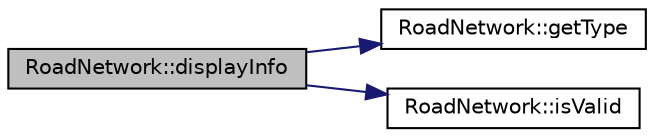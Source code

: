 digraph "RoadNetwork::displayInfo"
{
 // LATEX_PDF_SIZE
  edge [fontname="Helvetica",fontsize="10",labelfontname="Helvetica",labelfontsize="10"];
  node [fontname="Helvetica",fontsize="10",shape=record];
  rankdir="LR";
  Node1 [label="RoadNetwork::displayInfo",height=0.2,width=0.4,color="black", fillcolor="grey75", style="filled", fontcolor="black",tooltip="Displays detailed information about the road network."];
  Node1 -> Node2 [color="midnightblue",fontsize="10",style="solid",fontname="Helvetica"];
  Node2 [label="RoadNetwork::getType",height=0.2,width=0.4,color="black", fillcolor="white", style="filled",URL="$classRoadNetwork.html#aae5705384601bf7dbee4728b4c11011a",tooltip="Gets the type of infrastructure."];
  Node1 -> Node3 [color="midnightblue",fontsize="10",style="solid",fontname="Helvetica"];
  Node3 [label="RoadNetwork::isValid",height=0.2,width=0.4,color="black", fillcolor="white", style="filled",URL="$classRoadNetwork.html#a122bbbfcb71d6e93d29bd2e4c15b82b0",tooltip="Validates the road network."];
}
